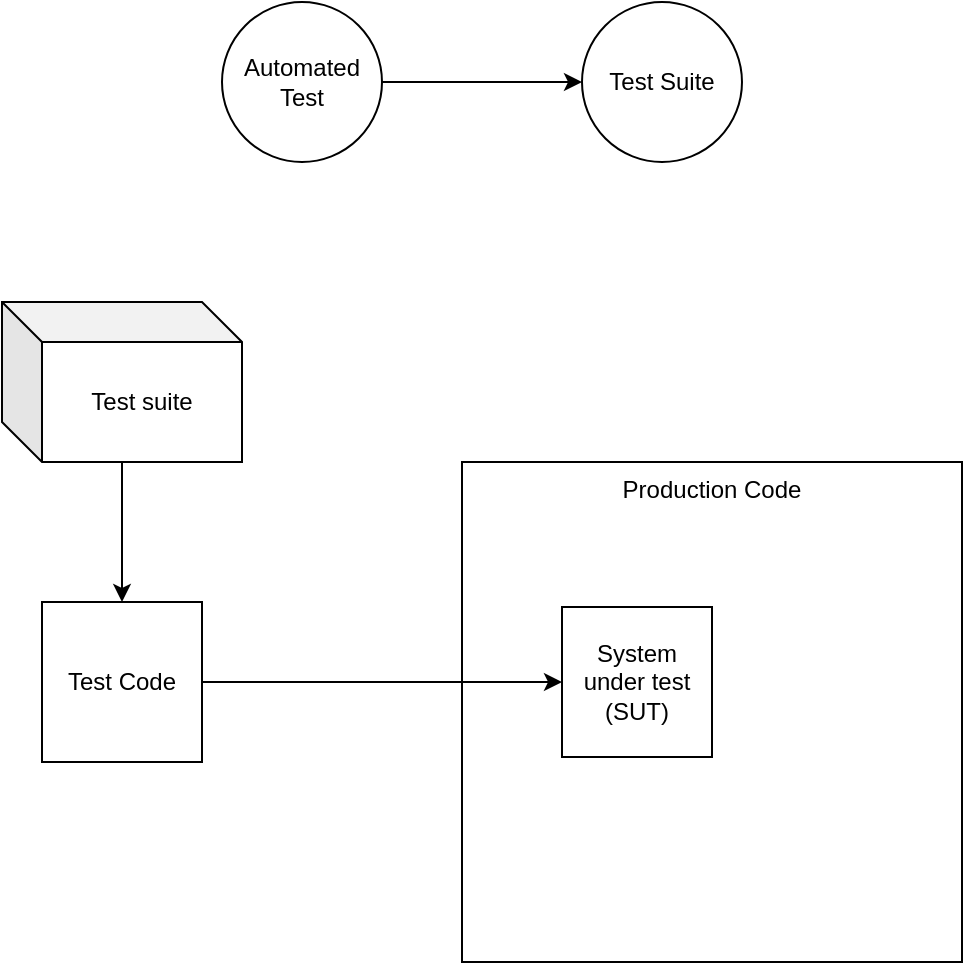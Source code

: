 <mxfile version="21.6.8" type="github">
  <diagram name="หน้า-1" id="V54rJkGDe6UenH7iF8Wh">
    <mxGraphModel dx="794" dy="474" grid="1" gridSize="10" guides="1" tooltips="1" connect="1" arrows="1" fold="1" page="1" pageScale="1" pageWidth="827" pageHeight="1169" math="0" shadow="0">
      <root>
        <mxCell id="0" />
        <mxCell id="1" parent="0" />
        <mxCell id="IcwU3DTUadqm8QiGpATD-10" style="rounded=0;orthogonalLoop=1;jettySize=auto;html=1;" edge="1" parent="1" source="IcwU3DTUadqm8QiGpATD-8" target="IcwU3DTUadqm8QiGpATD-9">
          <mxGeometry relative="1" as="geometry" />
        </mxCell>
        <mxCell id="IcwU3DTUadqm8QiGpATD-8" value="Automated Test" style="ellipse;whiteSpace=wrap;html=1;aspect=fixed;" vertex="1" parent="1">
          <mxGeometry x="320" y="190" width="80" height="80" as="geometry" />
        </mxCell>
        <mxCell id="IcwU3DTUadqm8QiGpATD-9" value="Test Suite" style="ellipse;whiteSpace=wrap;html=1;aspect=fixed;" vertex="1" parent="1">
          <mxGeometry x="500" y="190" width="80" height="80" as="geometry" />
        </mxCell>
        <mxCell id="IcwU3DTUadqm8QiGpATD-16" style="rounded=0;orthogonalLoop=1;jettySize=auto;html=1;" edge="1" parent="1" source="IcwU3DTUadqm8QiGpATD-11" target="IcwU3DTUadqm8QiGpATD-13">
          <mxGeometry relative="1" as="geometry" />
        </mxCell>
        <mxCell id="IcwU3DTUadqm8QiGpATD-11" value="Test suite" style="shape=cube;whiteSpace=wrap;html=1;boundedLbl=1;backgroundOutline=1;darkOpacity=0.05;darkOpacity2=0.1;" vertex="1" parent="1">
          <mxGeometry x="210" y="340" width="120" height="80" as="geometry" />
        </mxCell>
        <mxCell id="IcwU3DTUadqm8QiGpATD-17" style="edgeStyle=orthogonalEdgeStyle;rounded=0;orthogonalLoop=1;jettySize=auto;html=1;" edge="1" parent="1" source="IcwU3DTUadqm8QiGpATD-13" target="IcwU3DTUadqm8QiGpATD-14">
          <mxGeometry relative="1" as="geometry" />
        </mxCell>
        <mxCell id="IcwU3DTUadqm8QiGpATD-13" value="Test Code" style="whiteSpace=wrap;html=1;aspect=fixed;" vertex="1" parent="1">
          <mxGeometry x="230" y="490" width="80" height="80" as="geometry" />
        </mxCell>
        <mxCell id="IcwU3DTUadqm8QiGpATD-14" value="System under test (SUT)" style="whiteSpace=wrap;html=1;aspect=fixed;" vertex="1" parent="1">
          <mxGeometry x="490" y="492.5" width="75" height="75" as="geometry" />
        </mxCell>
        <mxCell id="IcwU3DTUadqm8QiGpATD-18" value="Production Code" style="whiteSpace=wrap;html=1;aspect=fixed;verticalAlign=top;align=center;fillColor=none;" vertex="1" parent="1">
          <mxGeometry x="440" y="420" width="250" height="250" as="geometry" />
        </mxCell>
      </root>
    </mxGraphModel>
  </diagram>
</mxfile>
